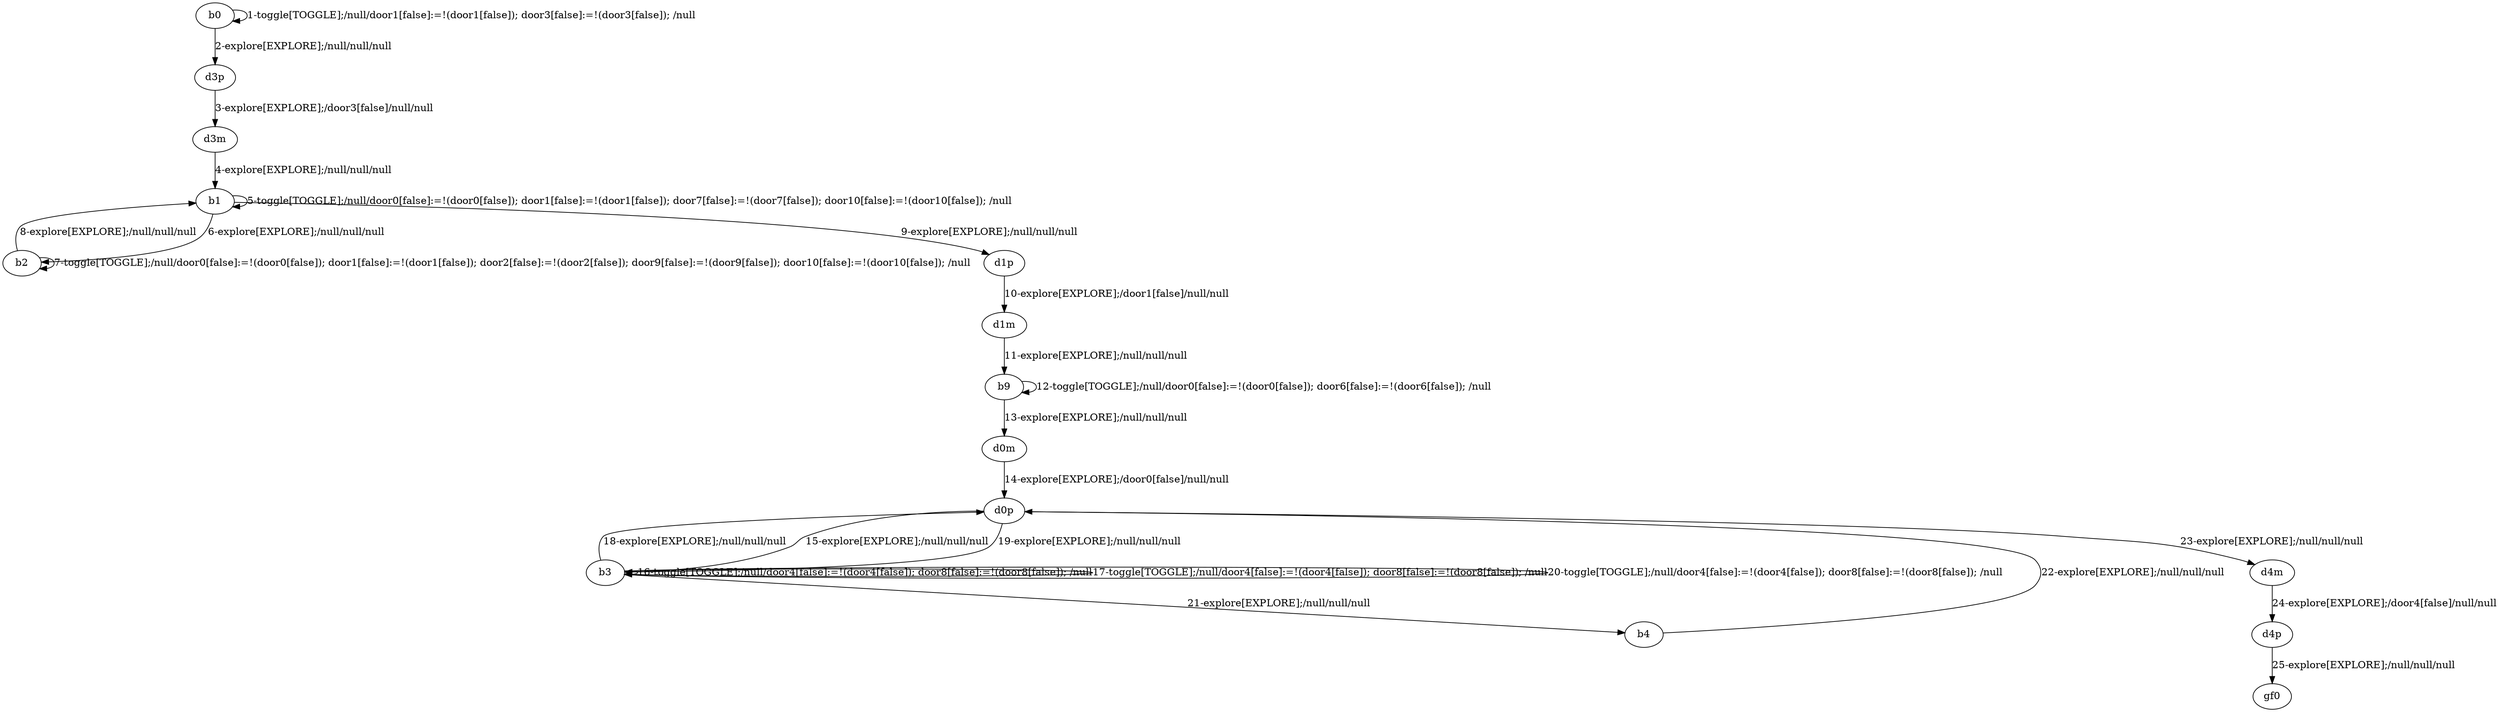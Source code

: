 digraph g {
"b0" -> "b0" [label = "1-toggle[TOGGLE];/null/door1[false]:=!(door1[false]); door3[false]:=!(door3[false]); /null"];
"b0" -> "d3p" [label = "2-explore[EXPLORE];/null/null/null"];
"d3p" -> "d3m" [label = "3-explore[EXPLORE];/door3[false]/null/null"];
"d3m" -> "b1" [label = "4-explore[EXPLORE];/null/null/null"];
"b1" -> "b1" [label = "5-toggle[TOGGLE];/null/door0[false]:=!(door0[false]); door1[false]:=!(door1[false]); door7[false]:=!(door7[false]); door10[false]:=!(door10[false]); /null"];
"b1" -> "b2" [label = "6-explore[EXPLORE];/null/null/null"];
"b2" -> "b2" [label = "7-toggle[TOGGLE];/null/door0[false]:=!(door0[false]); door1[false]:=!(door1[false]); door2[false]:=!(door2[false]); door9[false]:=!(door9[false]); door10[false]:=!(door10[false]); /null"];
"b2" -> "b1" [label = "8-explore[EXPLORE];/null/null/null"];
"b1" -> "d1p" [label = "9-explore[EXPLORE];/null/null/null"];
"d1p" -> "d1m" [label = "10-explore[EXPLORE];/door1[false]/null/null"];
"d1m" -> "b9" [label = "11-explore[EXPLORE];/null/null/null"];
"b9" -> "b9" [label = "12-toggle[TOGGLE];/null/door0[false]:=!(door0[false]); door6[false]:=!(door6[false]); /null"];
"b9" -> "d0m" [label = "13-explore[EXPLORE];/null/null/null"];
"d0m" -> "d0p" [label = "14-explore[EXPLORE];/door0[false]/null/null"];
"d0p" -> "b3" [label = "15-explore[EXPLORE];/null/null/null"];
"b3" -> "b3" [label = "16-toggle[TOGGLE];/null/door4[false]:=!(door4[false]); door8[false]:=!(door8[false]); /null"];
"b3" -> "b3" [label = "17-toggle[TOGGLE];/null/door4[false]:=!(door4[false]); door8[false]:=!(door8[false]); /null"];
"b3" -> "d0p" [label = "18-explore[EXPLORE];/null/null/null"];
"d0p" -> "b3" [label = "19-explore[EXPLORE];/null/null/null"];
"b3" -> "b3" [label = "20-toggle[TOGGLE];/null/door4[false]:=!(door4[false]); door8[false]:=!(door8[false]); /null"];
"b3" -> "b4" [label = "21-explore[EXPLORE];/null/null/null"];
"b4" -> "d0p" [label = "22-explore[EXPLORE];/null/null/null"];
"d0p" -> "d4m" [label = "23-explore[EXPLORE];/null/null/null"];
"d4m" -> "d4p" [label = "24-explore[EXPLORE];/door4[false]/null/null"];
"d4p" -> "gf0" [label = "25-explore[EXPLORE];/null/null/null"];
}